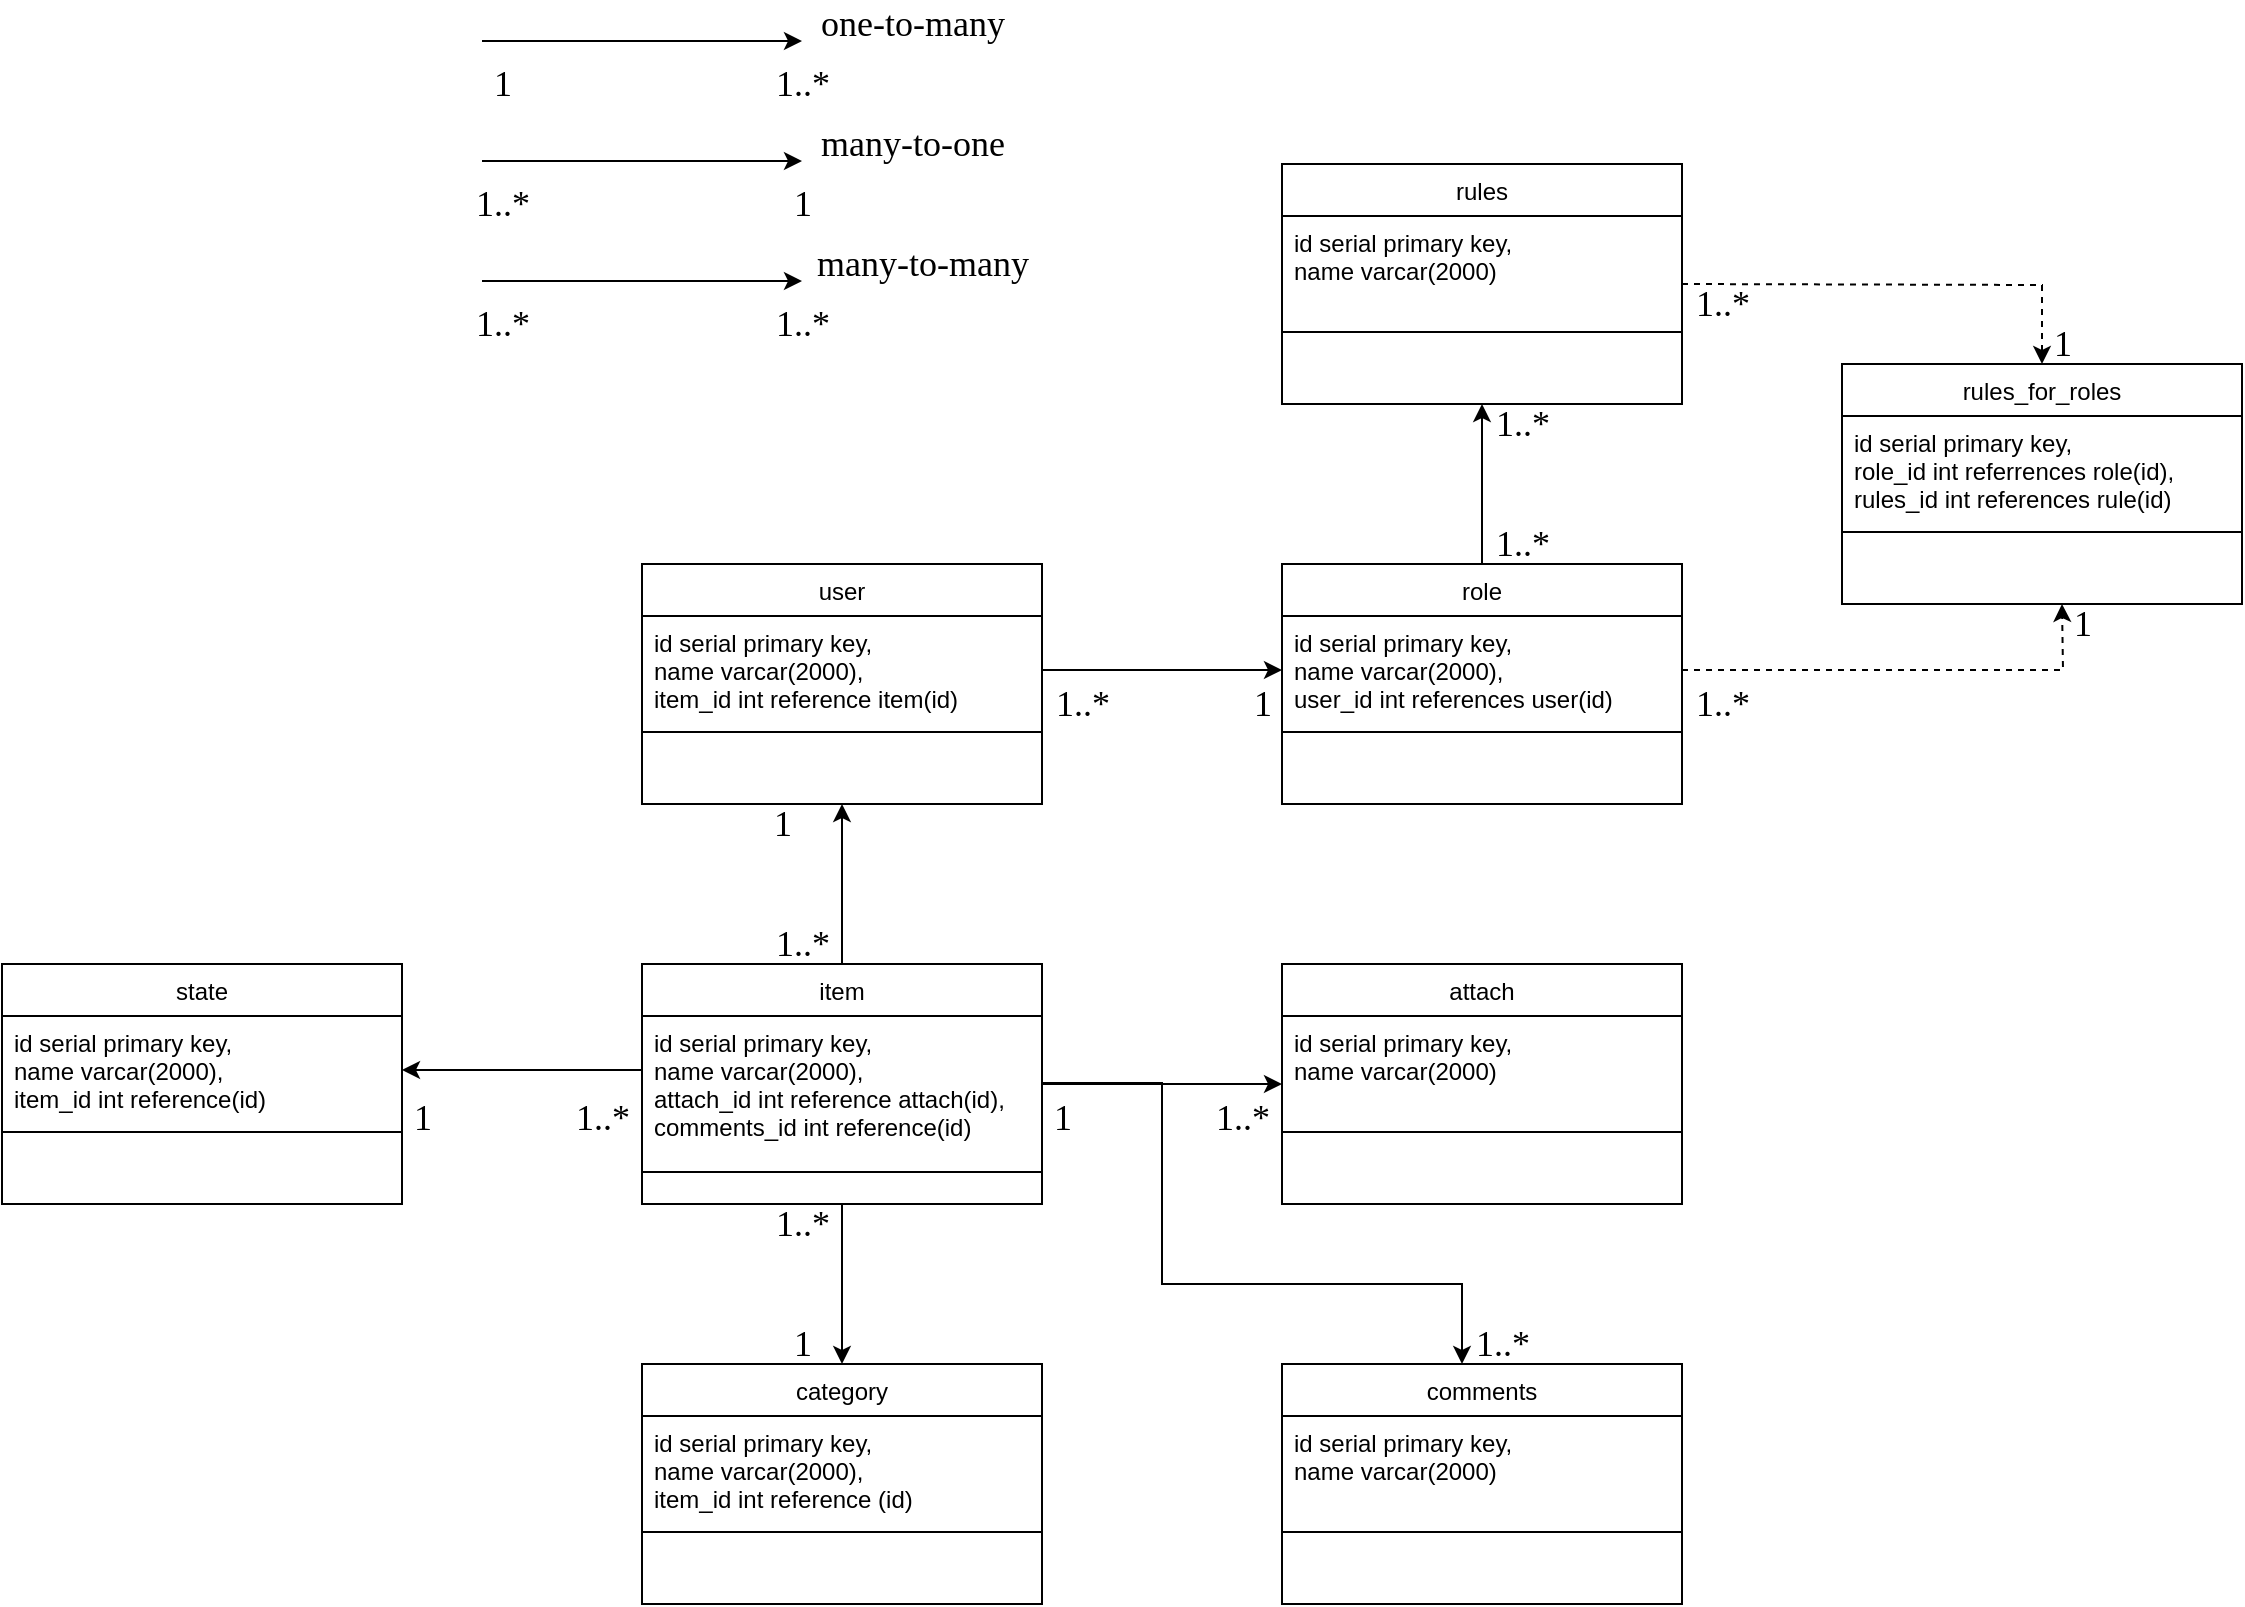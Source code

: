 <mxfile version="13.2.4" type="github">
  <diagram id="C5RBs43oDa-KdzZeNtuy" name="Page-1">
    <mxGraphModel dx="2147" dy="1686" grid="1" gridSize="10" guides="1" tooltips="1" connect="1" arrows="1" fold="1" page="1" pageScale="1" pageWidth="827" pageHeight="1169" math="0" shadow="0">
      <root>
        <mxCell id="WIyWlLk6GJQsqaUBKTNV-0" />
        <mxCell id="WIyWlLk6GJQsqaUBKTNV-1" parent="WIyWlLk6GJQsqaUBKTNV-0" />
        <mxCell id="bpSx_ZteRgmQ5gLjHNtr-38" style="edgeStyle=orthogonalEdgeStyle;rounded=0;orthogonalLoop=1;jettySize=auto;html=1;entryX=0.5;entryY=1;entryDx=0;entryDy=0;" edge="1" parent="WIyWlLk6GJQsqaUBKTNV-1" source="bpSx_ZteRgmQ5gLjHNtr-7" target="bpSx_ZteRgmQ5gLjHNtr-11">
          <mxGeometry relative="1" as="geometry" />
        </mxCell>
        <mxCell id="bpSx_ZteRgmQ5gLjHNtr-7" value="role" style="swimlane;fontStyle=0;align=center;verticalAlign=top;childLayout=stackLayout;horizontal=1;startSize=26;horizontalStack=0;resizeParent=1;resizeLast=0;collapsible=1;marginBottom=0;rounded=0;shadow=0;strokeWidth=1;" vertex="1" parent="WIyWlLk6GJQsqaUBKTNV-1">
          <mxGeometry x="360" y="200" width="200" height="120" as="geometry">
            <mxRectangle x="330" y="360" width="170" height="26" as="alternateBounds" />
          </mxGeometry>
        </mxCell>
        <mxCell id="bpSx_ZteRgmQ5gLjHNtr-8" value="id serial primary key,&#xa;name varcar(2000),&#xa;user_id int references user(id)&#xa;" style="text;align=left;verticalAlign=top;spacingLeft=4;spacingRight=4;overflow=hidden;rotatable=0;points=[[0,0.5],[1,0.5]];portConstraint=eastwest;" vertex="1" parent="bpSx_ZteRgmQ5gLjHNtr-7">
          <mxGeometry y="26" width="200" height="54" as="geometry" />
        </mxCell>
        <mxCell id="bpSx_ZteRgmQ5gLjHNtr-9" value="" style="line;html=1;strokeWidth=1;align=left;verticalAlign=middle;spacingTop=-1;spacingLeft=3;spacingRight=3;rotatable=0;labelPosition=right;points=[];portConstraint=eastwest;" vertex="1" parent="bpSx_ZteRgmQ5gLjHNtr-7">
          <mxGeometry y="80" width="200" height="8" as="geometry" />
        </mxCell>
        <mxCell id="bpSx_ZteRgmQ5gLjHNtr-11" value="rules" style="swimlane;fontStyle=0;align=center;verticalAlign=top;childLayout=stackLayout;horizontal=1;startSize=26;horizontalStack=0;resizeParent=1;resizeLast=0;collapsible=1;marginBottom=0;rounded=0;shadow=0;strokeWidth=1;" vertex="1" parent="WIyWlLk6GJQsqaUBKTNV-1">
          <mxGeometry x="360" width="200" height="120" as="geometry">
            <mxRectangle x="330" y="360" width="170" height="26" as="alternateBounds" />
          </mxGeometry>
        </mxCell>
        <mxCell id="bpSx_ZteRgmQ5gLjHNtr-12" value="id serial primary key,&#xa;name varcar(2000)" style="text;align=left;verticalAlign=top;spacingLeft=4;spacingRight=4;overflow=hidden;rotatable=0;points=[[0,0.5],[1,0.5]];portConstraint=eastwest;" vertex="1" parent="bpSx_ZteRgmQ5gLjHNtr-11">
          <mxGeometry y="26" width="200" height="54" as="geometry" />
        </mxCell>
        <mxCell id="bpSx_ZteRgmQ5gLjHNtr-13" value="" style="line;html=1;strokeWidth=1;align=left;verticalAlign=middle;spacingTop=-1;spacingLeft=3;spacingRight=3;rotatable=0;labelPosition=right;points=[];portConstraint=eastwest;" vertex="1" parent="bpSx_ZteRgmQ5gLjHNtr-11">
          <mxGeometry y="80" width="200" height="8" as="geometry" />
        </mxCell>
        <mxCell id="bpSx_ZteRgmQ5gLjHNtr-14" style="edgeStyle=orthogonalEdgeStyle;rounded=0;orthogonalLoop=1;jettySize=auto;html=1;entryX=0;entryY=0.5;entryDx=0;entryDy=0;" edge="1" parent="WIyWlLk6GJQsqaUBKTNV-1" source="bpSx_ZteRgmQ5gLjHNtr-1" target="bpSx_ZteRgmQ5gLjHNtr-8">
          <mxGeometry relative="1" as="geometry" />
        </mxCell>
        <mxCell id="bpSx_ZteRgmQ5gLjHNtr-18" value="&lt;font face=&quot;Times New Roman&quot; style=&quot;font-size: 18px&quot;&gt;1..*&lt;/font&gt;" style="text;html=1;align=center;verticalAlign=middle;resizable=0;points=[];autosize=1;" vertex="1" parent="WIyWlLk6GJQsqaUBKTNV-1">
          <mxGeometry x="240" y="260" width="40" height="20" as="geometry" />
        </mxCell>
        <mxCell id="bpSx_ZteRgmQ5gLjHNtr-19" value="&lt;font face=&quot;Times New Roman&quot; style=&quot;font-size: 18px&quot;&gt;1&lt;/font&gt;" style="text;html=1;align=center;verticalAlign=middle;resizable=0;points=[];autosize=1;" vertex="1" parent="WIyWlLk6GJQsqaUBKTNV-1">
          <mxGeometry x="340" y="260" width="20" height="20" as="geometry" />
        </mxCell>
        <mxCell id="bpSx_ZteRgmQ5gLjHNtr-20" style="edgeStyle=orthogonalEdgeStyle;rounded=0;orthogonalLoop=1;jettySize=auto;html=1;" edge="1" parent="WIyWlLk6GJQsqaUBKTNV-1">
          <mxGeometry relative="1" as="geometry">
            <mxPoint x="-40" y="-61.5" as="sourcePoint" />
            <mxPoint x="120" y="-61.5" as="targetPoint" />
            <Array as="points">
              <mxPoint x="70" y="-61.5" />
              <mxPoint x="70" y="-61.5" />
            </Array>
          </mxGeometry>
        </mxCell>
        <mxCell id="bpSx_ZteRgmQ5gLjHNtr-21" style="edgeStyle=orthogonalEdgeStyle;rounded=0;orthogonalLoop=1;jettySize=auto;html=1;" edge="1" parent="WIyWlLk6GJQsqaUBKTNV-1">
          <mxGeometry relative="1" as="geometry">
            <mxPoint x="-40" y="-1.5" as="sourcePoint" />
            <mxPoint x="120" y="-1.5" as="targetPoint" />
          </mxGeometry>
        </mxCell>
        <mxCell id="bpSx_ZteRgmQ5gLjHNtr-22" style="edgeStyle=orthogonalEdgeStyle;rounded=0;orthogonalLoop=1;jettySize=auto;html=1;" edge="1" parent="WIyWlLk6GJQsqaUBKTNV-1">
          <mxGeometry relative="1" as="geometry">
            <mxPoint x="-40" y="58.5" as="sourcePoint" />
            <mxPoint x="120" y="58.5" as="targetPoint" />
          </mxGeometry>
        </mxCell>
        <mxCell id="bpSx_ZteRgmQ5gLjHNtr-27" value="&lt;font face=&quot;Times New Roman&quot; style=&quot;font-size: 18px&quot;&gt;1..*&lt;/font&gt;" style="text;html=1;align=center;verticalAlign=middle;resizable=0;points=[];autosize=1;" vertex="1" parent="WIyWlLk6GJQsqaUBKTNV-1">
          <mxGeometry x="100" y="-50.5" width="40" height="20" as="geometry" />
        </mxCell>
        <mxCell id="bpSx_ZteRgmQ5gLjHNtr-28" value="&lt;font face=&quot;Times New Roman&quot; style=&quot;font-size: 18px&quot;&gt;1&lt;/font&gt;" style="text;html=1;align=center;verticalAlign=middle;resizable=0;points=[];autosize=1;" vertex="1" parent="WIyWlLk6GJQsqaUBKTNV-1">
          <mxGeometry x="-40" y="-50.5" width="20" height="20" as="geometry" />
        </mxCell>
        <mxCell id="bpSx_ZteRgmQ5gLjHNtr-29" value="&lt;font face=&quot;Times New Roman&quot; style=&quot;font-size: 18px&quot;&gt;1&lt;/font&gt;" style="text;html=1;align=center;verticalAlign=middle;resizable=0;points=[];autosize=1;" vertex="1" parent="WIyWlLk6GJQsqaUBKTNV-1">
          <mxGeometry x="110" y="9.5" width="20" height="20" as="geometry" />
        </mxCell>
        <mxCell id="bpSx_ZteRgmQ5gLjHNtr-30" value="&lt;span style=&quot;font-family: &amp;#34;times new roman&amp;#34; ; font-size: 18px&quot;&gt;1..*&lt;/span&gt;" style="text;html=1;align=center;verticalAlign=middle;resizable=0;points=[];autosize=1;" vertex="1" parent="WIyWlLk6GJQsqaUBKTNV-1">
          <mxGeometry x="-50" y="9.5" width="40" height="20" as="geometry" />
        </mxCell>
        <mxCell id="bpSx_ZteRgmQ5gLjHNtr-31" value="&lt;font face=&quot;Times New Roman&quot; style=&quot;font-size: 18px&quot;&gt;1..*&lt;/font&gt;" style="text;html=1;align=center;verticalAlign=middle;resizable=0;points=[];autosize=1;" vertex="1" parent="WIyWlLk6GJQsqaUBKTNV-1">
          <mxGeometry x="100" y="69.5" width="40" height="20" as="geometry" />
        </mxCell>
        <mxCell id="bpSx_ZteRgmQ5gLjHNtr-32" value="&lt;span style=&quot;font-family: &amp;#34;times new roman&amp;#34; ; font-size: 18px&quot;&gt;1..*&lt;/span&gt;" style="text;html=1;align=center;verticalAlign=middle;resizable=0;points=[];autosize=1;" vertex="1" parent="WIyWlLk6GJQsqaUBKTNV-1">
          <mxGeometry x="-50" y="69.5" width="40" height="20" as="geometry" />
        </mxCell>
        <mxCell id="bpSx_ZteRgmQ5gLjHNtr-35" value="&lt;font face=&quot;Times New Roman&quot; style=&quot;font-size: 18px&quot;&gt;one-to-many&lt;/font&gt;" style="text;html=1;align=center;verticalAlign=middle;resizable=0;points=[];autosize=1;" vertex="1" parent="WIyWlLk6GJQsqaUBKTNV-1">
          <mxGeometry x="120" y="-80.5" width="110" height="20" as="geometry" />
        </mxCell>
        <mxCell id="bpSx_ZteRgmQ5gLjHNtr-36" value="&lt;font face=&quot;Times New Roman&quot; style=&quot;font-size: 18px&quot;&gt;many-to-one&lt;/font&gt;" style="text;html=1;align=center;verticalAlign=middle;resizable=0;points=[];autosize=1;" vertex="1" parent="WIyWlLk6GJQsqaUBKTNV-1">
          <mxGeometry x="120" y="-20.5" width="110" height="20" as="geometry" />
        </mxCell>
        <mxCell id="bpSx_ZteRgmQ5gLjHNtr-37" value="&lt;font face=&quot;Times New Roman&quot; style=&quot;font-size: 18px&quot;&gt;many-to-many&lt;br&gt;&lt;/font&gt;" style="text;html=1;align=center;verticalAlign=middle;resizable=0;points=[];autosize=1;" vertex="1" parent="WIyWlLk6GJQsqaUBKTNV-1">
          <mxGeometry x="120" y="39.5" width="120" height="20" as="geometry" />
        </mxCell>
        <mxCell id="bpSx_ZteRgmQ5gLjHNtr-39" value="&lt;span style=&quot;font-family: &amp;#34;times new roman&amp;#34; ; font-size: 18px&quot;&gt;1..*&lt;/span&gt;" style="text;html=1;align=center;verticalAlign=middle;resizable=0;points=[];autosize=1;" vertex="1" parent="WIyWlLk6GJQsqaUBKTNV-1">
          <mxGeometry x="460" y="120" width="40" height="20" as="geometry" />
        </mxCell>
        <mxCell id="bpSx_ZteRgmQ5gLjHNtr-40" value="&lt;span style=&quot;font-family: &amp;#34;times new roman&amp;#34; ; font-size: 18px&quot;&gt;1..*&lt;/span&gt;" style="text;html=1;align=center;verticalAlign=middle;resizable=0;points=[];autosize=1;" vertex="1" parent="WIyWlLk6GJQsqaUBKTNV-1">
          <mxGeometry x="460" y="180" width="40" height="20" as="geometry" />
        </mxCell>
        <mxCell id="bpSx_ZteRgmQ5gLjHNtr-41" value="rules_for_roles" style="swimlane;fontStyle=0;align=center;verticalAlign=top;childLayout=stackLayout;horizontal=1;startSize=26;horizontalStack=0;resizeParent=1;resizeLast=0;collapsible=1;marginBottom=0;rounded=0;shadow=0;strokeWidth=1;" vertex="1" parent="WIyWlLk6GJQsqaUBKTNV-1">
          <mxGeometry x="640" y="100" width="200" height="120" as="geometry">
            <mxRectangle x="330" y="360" width="170" height="26" as="alternateBounds" />
          </mxGeometry>
        </mxCell>
        <mxCell id="bpSx_ZteRgmQ5gLjHNtr-42" value="id serial primary key,&#xa;role_id int referrences role(id),&#xa;rules_id int references rule(id)" style="text;align=left;verticalAlign=top;spacingLeft=4;spacingRight=4;overflow=hidden;rotatable=0;points=[[0,0.5],[1,0.5]];portConstraint=eastwest;" vertex="1" parent="bpSx_ZteRgmQ5gLjHNtr-41">
          <mxGeometry y="26" width="200" height="54" as="geometry" />
        </mxCell>
        <mxCell id="bpSx_ZteRgmQ5gLjHNtr-43" value="" style="line;html=1;strokeWidth=1;align=left;verticalAlign=middle;spacingTop=-1;spacingLeft=3;spacingRight=3;rotatable=0;labelPosition=right;points=[];portConstraint=eastwest;" vertex="1" parent="bpSx_ZteRgmQ5gLjHNtr-41">
          <mxGeometry y="80" width="200" height="8" as="geometry" />
        </mxCell>
        <mxCell id="bpSx_ZteRgmQ5gLjHNtr-44" style="edgeStyle=orthogonalEdgeStyle;rounded=0;orthogonalLoop=1;jettySize=auto;html=1;entryX=0.5;entryY=0;entryDx=0;entryDy=0;dashed=1;" edge="1" parent="WIyWlLk6GJQsqaUBKTNV-1" target="bpSx_ZteRgmQ5gLjHNtr-41">
          <mxGeometry relative="1" as="geometry">
            <mxPoint x="560" y="60" as="sourcePoint" />
            <mxPoint x="720" y="60" as="targetPoint" />
          </mxGeometry>
        </mxCell>
        <mxCell id="bpSx_ZteRgmQ5gLjHNtr-45" value="&lt;font face=&quot;Times New Roman&quot; style=&quot;font-size: 18px&quot;&gt;1&lt;/font&gt;" style="text;html=1;align=center;verticalAlign=middle;resizable=0;points=[];autosize=1;" vertex="1" parent="WIyWlLk6GJQsqaUBKTNV-1">
          <mxGeometry x="740" y="80" width="20" height="20" as="geometry" />
        </mxCell>
        <mxCell id="bpSx_ZteRgmQ5gLjHNtr-46" value="&lt;span style=&quot;font-family: &amp;#34;times new roman&amp;#34; ; font-size: 18px&quot;&gt;1..*&lt;/span&gt;" style="text;html=1;align=center;verticalAlign=middle;resizable=0;points=[];autosize=1;" vertex="1" parent="WIyWlLk6GJQsqaUBKTNV-1">
          <mxGeometry x="560" y="60" width="40" height="20" as="geometry" />
        </mxCell>
        <mxCell id="bpSx_ZteRgmQ5gLjHNtr-47" style="edgeStyle=orthogonalEdgeStyle;rounded=0;orthogonalLoop=1;jettySize=auto;html=1;exitX=1;exitY=0.5;exitDx=0;exitDy=0;dashed=1;" edge="1" parent="WIyWlLk6GJQsqaUBKTNV-1" source="bpSx_ZteRgmQ5gLjHNtr-8">
          <mxGeometry relative="1" as="geometry">
            <mxPoint x="750" y="220" as="targetPoint" />
          </mxGeometry>
        </mxCell>
        <mxCell id="bpSx_ZteRgmQ5gLjHNtr-48" value="&lt;span style=&quot;font-family: &amp;#34;times new roman&amp;#34; ; font-size: 18px&quot;&gt;1..*&lt;/span&gt;" style="text;html=1;align=center;verticalAlign=middle;resizable=0;points=[];autosize=1;" vertex="1" parent="WIyWlLk6GJQsqaUBKTNV-1">
          <mxGeometry x="560" y="260" width="40" height="20" as="geometry" />
        </mxCell>
        <mxCell id="bpSx_ZteRgmQ5gLjHNtr-49" value="&lt;font face=&quot;Times New Roman&quot; style=&quot;font-size: 18px&quot;&gt;1&lt;/font&gt;" style="text;html=1;align=center;verticalAlign=middle;resizable=0;points=[];autosize=1;" vertex="1" parent="WIyWlLk6GJQsqaUBKTNV-1">
          <mxGeometry x="750" y="220" width="20" height="20" as="geometry" />
        </mxCell>
        <mxCell id="bpSx_ZteRgmQ5gLjHNtr-0" value="user" style="swimlane;fontStyle=0;align=center;verticalAlign=top;childLayout=stackLayout;horizontal=1;startSize=26;horizontalStack=0;resizeParent=1;resizeLast=0;collapsible=1;marginBottom=0;rounded=0;shadow=0;strokeWidth=1;" vertex="1" parent="WIyWlLk6GJQsqaUBKTNV-1">
          <mxGeometry x="40" y="200" width="200" height="120" as="geometry">
            <mxRectangle x="330" y="360" width="170" height="26" as="alternateBounds" />
          </mxGeometry>
        </mxCell>
        <mxCell id="bpSx_ZteRgmQ5gLjHNtr-1" value="id serial primary key,&#xa;name varcar(2000),&#xa;item_id int reference item(id)" style="text;align=left;verticalAlign=top;spacingLeft=4;spacingRight=4;overflow=hidden;rotatable=0;points=[[0,0.5],[1,0.5]];portConstraint=eastwest;" vertex="1" parent="bpSx_ZteRgmQ5gLjHNtr-0">
          <mxGeometry y="26" width="200" height="54" as="geometry" />
        </mxCell>
        <mxCell id="bpSx_ZteRgmQ5gLjHNtr-2" value="" style="line;html=1;strokeWidth=1;align=left;verticalAlign=middle;spacingTop=-1;spacingLeft=3;spacingRight=3;rotatable=0;labelPosition=right;points=[];portConstraint=eastwest;" vertex="1" parent="bpSx_ZteRgmQ5gLjHNtr-0">
          <mxGeometry y="80" width="200" height="8" as="geometry" />
        </mxCell>
        <mxCell id="bpSx_ZteRgmQ5gLjHNtr-52" value="item" style="swimlane;fontStyle=0;align=center;verticalAlign=top;childLayout=stackLayout;horizontal=1;startSize=26;horizontalStack=0;resizeParent=1;resizeLast=0;collapsible=1;marginBottom=0;rounded=0;shadow=0;strokeWidth=1;" vertex="1" parent="WIyWlLk6GJQsqaUBKTNV-1">
          <mxGeometry x="40" y="400" width="200" height="120" as="geometry">
            <mxRectangle x="330" y="360" width="170" height="26" as="alternateBounds" />
          </mxGeometry>
        </mxCell>
        <mxCell id="bpSx_ZteRgmQ5gLjHNtr-53" value="id serial primary key,&#xa;name varcar(2000),&#xa;attach_id int reference attach(id),&#xa;comments_id int reference(id)" style="text;align=left;verticalAlign=top;spacingLeft=4;spacingRight=4;overflow=hidden;rotatable=0;points=[[0,0.5],[1,0.5]];portConstraint=eastwest;" vertex="1" parent="bpSx_ZteRgmQ5gLjHNtr-52">
          <mxGeometry y="26" width="200" height="74" as="geometry" />
        </mxCell>
        <mxCell id="bpSx_ZteRgmQ5gLjHNtr-54" value="" style="line;html=1;strokeWidth=1;align=left;verticalAlign=middle;spacingTop=-1;spacingLeft=3;spacingRight=3;rotatable=0;labelPosition=right;points=[];portConstraint=eastwest;" vertex="1" parent="bpSx_ZteRgmQ5gLjHNtr-52">
          <mxGeometry y="100" width="200" height="8" as="geometry" />
        </mxCell>
        <mxCell id="bpSx_ZteRgmQ5gLjHNtr-55" value="attach" style="swimlane;fontStyle=0;align=center;verticalAlign=top;childLayout=stackLayout;horizontal=1;startSize=26;horizontalStack=0;resizeParent=1;resizeLast=0;collapsible=1;marginBottom=0;rounded=0;shadow=0;strokeWidth=1;" vertex="1" parent="WIyWlLk6GJQsqaUBKTNV-1">
          <mxGeometry x="360" y="400" width="200" height="120" as="geometry">
            <mxRectangle x="330" y="360" width="170" height="26" as="alternateBounds" />
          </mxGeometry>
        </mxCell>
        <mxCell id="bpSx_ZteRgmQ5gLjHNtr-56" value="id serial primary key,&#xa;name varcar(2000)&#xa;" style="text;align=left;verticalAlign=top;spacingLeft=4;spacingRight=4;overflow=hidden;rotatable=0;points=[[0,0.5],[1,0.5]];portConstraint=eastwest;" vertex="1" parent="bpSx_ZteRgmQ5gLjHNtr-55">
          <mxGeometry y="26" width="200" height="54" as="geometry" />
        </mxCell>
        <mxCell id="bpSx_ZteRgmQ5gLjHNtr-57" value="" style="line;html=1;strokeWidth=1;align=left;verticalAlign=middle;spacingTop=-1;spacingLeft=3;spacingRight=3;rotatable=0;labelPosition=right;points=[];portConstraint=eastwest;" vertex="1" parent="bpSx_ZteRgmQ5gLjHNtr-55">
          <mxGeometry y="80" width="200" height="8" as="geometry" />
        </mxCell>
        <mxCell id="bpSx_ZteRgmQ5gLjHNtr-58" value="comments" style="swimlane;fontStyle=0;align=center;verticalAlign=top;childLayout=stackLayout;horizontal=1;startSize=26;horizontalStack=0;resizeParent=1;resizeLast=0;collapsible=1;marginBottom=0;rounded=0;shadow=0;strokeWidth=1;" vertex="1" parent="WIyWlLk6GJQsqaUBKTNV-1">
          <mxGeometry x="360" y="600" width="200" height="120" as="geometry">
            <mxRectangle x="330" y="360" width="170" height="26" as="alternateBounds" />
          </mxGeometry>
        </mxCell>
        <mxCell id="bpSx_ZteRgmQ5gLjHNtr-59" value="id serial primary key,&#xa;name varcar(2000)&#xa;" style="text;align=left;verticalAlign=top;spacingLeft=4;spacingRight=4;overflow=hidden;rotatable=0;points=[[0,0.5],[1,0.5]];portConstraint=eastwest;" vertex="1" parent="bpSx_ZteRgmQ5gLjHNtr-58">
          <mxGeometry y="26" width="200" height="54" as="geometry" />
        </mxCell>
        <mxCell id="bpSx_ZteRgmQ5gLjHNtr-60" value="" style="line;html=1;strokeWidth=1;align=left;verticalAlign=middle;spacingTop=-1;spacingLeft=3;spacingRight=3;rotatable=0;labelPosition=right;points=[];portConstraint=eastwest;" vertex="1" parent="bpSx_ZteRgmQ5gLjHNtr-58">
          <mxGeometry y="80" width="200" height="8" as="geometry" />
        </mxCell>
        <mxCell id="bpSx_ZteRgmQ5gLjHNtr-61" value="category" style="swimlane;fontStyle=0;align=center;verticalAlign=top;childLayout=stackLayout;horizontal=1;startSize=26;horizontalStack=0;resizeParent=1;resizeLast=0;collapsible=1;marginBottom=0;rounded=0;shadow=0;strokeWidth=1;" vertex="1" parent="WIyWlLk6GJQsqaUBKTNV-1">
          <mxGeometry x="40" y="600" width="200" height="120" as="geometry">
            <mxRectangle x="330" y="360" width="170" height="26" as="alternateBounds" />
          </mxGeometry>
        </mxCell>
        <mxCell id="bpSx_ZteRgmQ5gLjHNtr-62" value="id serial primary key,&#xa;name varcar(2000),&#xa;item_id int reference (id)" style="text;align=left;verticalAlign=top;spacingLeft=4;spacingRight=4;overflow=hidden;rotatable=0;points=[[0,0.5],[1,0.5]];portConstraint=eastwest;" vertex="1" parent="bpSx_ZteRgmQ5gLjHNtr-61">
          <mxGeometry y="26" width="200" height="54" as="geometry" />
        </mxCell>
        <mxCell id="bpSx_ZteRgmQ5gLjHNtr-63" value="" style="line;html=1;strokeWidth=1;align=left;verticalAlign=middle;spacingTop=-1;spacingLeft=3;spacingRight=3;rotatable=0;labelPosition=right;points=[];portConstraint=eastwest;" vertex="1" parent="bpSx_ZteRgmQ5gLjHNtr-61">
          <mxGeometry y="80" width="200" height="8" as="geometry" />
        </mxCell>
        <mxCell id="bpSx_ZteRgmQ5gLjHNtr-67" style="edgeStyle=orthogonalEdgeStyle;rounded=0;orthogonalLoop=1;jettySize=auto;html=1;entryX=0;entryY=0.5;entryDx=0;entryDy=0;" edge="1" parent="WIyWlLk6GJQsqaUBKTNV-1">
          <mxGeometry relative="1" as="geometry">
            <mxPoint x="240" y="460" as="sourcePoint" />
            <mxPoint x="360" y="460" as="targetPoint" />
          </mxGeometry>
        </mxCell>
        <mxCell id="bpSx_ZteRgmQ5gLjHNtr-68" value="&lt;font face=&quot;Times New Roman&quot; style=&quot;font-size: 18px&quot;&gt;1..*&lt;/font&gt;" style="text;html=1;align=center;verticalAlign=middle;resizable=0;points=[];autosize=1;" vertex="1" parent="WIyWlLk6GJQsqaUBKTNV-1">
          <mxGeometry x="320" y="467" width="40" height="20" as="geometry" />
        </mxCell>
        <mxCell id="bpSx_ZteRgmQ5gLjHNtr-69" value="&lt;font face=&quot;Times New Roman&quot; style=&quot;font-size: 18px&quot;&gt;1&lt;/font&gt;" style="text;html=1;align=center;verticalAlign=middle;resizable=0;points=[];autosize=1;" vertex="1" parent="WIyWlLk6GJQsqaUBKTNV-1">
          <mxGeometry x="240" y="467" width="20" height="20" as="geometry" />
        </mxCell>
        <mxCell id="bpSx_ZteRgmQ5gLjHNtr-74" style="edgeStyle=orthogonalEdgeStyle;rounded=0;orthogonalLoop=1;jettySize=auto;html=1;" edge="1" parent="WIyWlLk6GJQsqaUBKTNV-1" target="bpSx_ZteRgmQ5gLjHNtr-58">
          <mxGeometry relative="1" as="geometry">
            <mxPoint x="240" y="459.5" as="sourcePoint" />
            <mxPoint x="470" y="580" as="targetPoint" />
            <Array as="points">
              <mxPoint x="300" y="460" />
              <mxPoint x="300" y="560" />
              <mxPoint x="450" y="560" />
            </Array>
          </mxGeometry>
        </mxCell>
        <mxCell id="bpSx_ZteRgmQ5gLjHNtr-75" value="&lt;font face=&quot;Times New Roman&quot; style=&quot;font-size: 18px&quot;&gt;1..*&lt;/font&gt;" style="text;html=1;align=center;verticalAlign=middle;resizable=0;points=[];autosize=1;" vertex="1" parent="WIyWlLk6GJQsqaUBKTNV-1">
          <mxGeometry x="450" y="580" width="40" height="20" as="geometry" />
        </mxCell>
        <mxCell id="bpSx_ZteRgmQ5gLjHNtr-78" style="edgeStyle=orthogonalEdgeStyle;rounded=0;orthogonalLoop=1;jettySize=auto;html=1;exitX=0.5;exitY=1;exitDx=0;exitDy=0;entryX=0.5;entryY=0;entryDx=0;entryDy=0;" edge="1" parent="WIyWlLk6GJQsqaUBKTNV-1" source="bpSx_ZteRgmQ5gLjHNtr-52" target="bpSx_ZteRgmQ5gLjHNtr-61">
          <mxGeometry relative="1" as="geometry">
            <mxPoint x="60" y="560" as="sourcePoint" />
            <mxPoint x="220" y="560" as="targetPoint" />
          </mxGeometry>
        </mxCell>
        <mxCell id="bpSx_ZteRgmQ5gLjHNtr-79" value="&lt;font face=&quot;Times New Roman&quot; style=&quot;font-size: 18px&quot;&gt;1&lt;/font&gt;" style="text;html=1;align=center;verticalAlign=middle;resizable=0;points=[];autosize=1;" vertex="1" parent="WIyWlLk6GJQsqaUBKTNV-1">
          <mxGeometry x="110" y="580" width="20" height="20" as="geometry" />
        </mxCell>
        <mxCell id="bpSx_ZteRgmQ5gLjHNtr-80" value="&lt;span style=&quot;font-family: &amp;#34;times new roman&amp;#34; ; font-size: 18px&quot;&gt;1..*&lt;/span&gt;" style="text;html=1;align=center;verticalAlign=middle;resizable=0;points=[];autosize=1;" vertex="1" parent="WIyWlLk6GJQsqaUBKTNV-1">
          <mxGeometry x="100" y="520" width="40" height="20" as="geometry" />
        </mxCell>
        <mxCell id="bpSx_ZteRgmQ5gLjHNtr-83" style="edgeStyle=orthogonalEdgeStyle;rounded=0;orthogonalLoop=1;jettySize=auto;html=1;entryX=0.5;entryY=1;entryDx=0;entryDy=0;exitX=0.5;exitY=0;exitDx=0;exitDy=0;" edge="1" parent="WIyWlLk6GJQsqaUBKTNV-1" source="bpSx_ZteRgmQ5gLjHNtr-52" target="bpSx_ZteRgmQ5gLjHNtr-0">
          <mxGeometry relative="1" as="geometry">
            <mxPoint x="80" y="373" as="sourcePoint" />
            <mxPoint x="200" y="373" as="targetPoint" />
          </mxGeometry>
        </mxCell>
        <mxCell id="bpSx_ZteRgmQ5gLjHNtr-84" value="&lt;font face=&quot;Times New Roman&quot; style=&quot;font-size: 18px&quot;&gt;1..*&lt;/font&gt;" style="text;html=1;align=center;verticalAlign=middle;resizable=0;points=[];autosize=1;" vertex="1" parent="WIyWlLk6GJQsqaUBKTNV-1">
          <mxGeometry x="100" y="380" width="40" height="20" as="geometry" />
        </mxCell>
        <mxCell id="bpSx_ZteRgmQ5gLjHNtr-85" value="&lt;font face=&quot;Times New Roman&quot; style=&quot;font-size: 18px&quot;&gt;1&lt;/font&gt;" style="text;html=1;align=center;verticalAlign=middle;resizable=0;points=[];autosize=1;" vertex="1" parent="WIyWlLk6GJQsqaUBKTNV-1">
          <mxGeometry x="100" y="320" width="20" height="20" as="geometry" />
        </mxCell>
        <mxCell id="bpSx_ZteRgmQ5gLjHNtr-64" value="state" style="swimlane;fontStyle=0;align=center;verticalAlign=top;childLayout=stackLayout;horizontal=1;startSize=26;horizontalStack=0;resizeParent=1;resizeLast=0;collapsible=1;marginBottom=0;rounded=0;shadow=0;strokeWidth=1;" vertex="1" parent="WIyWlLk6GJQsqaUBKTNV-1">
          <mxGeometry x="-280" y="400" width="200" height="120" as="geometry">
            <mxRectangle x="330" y="360" width="170" height="26" as="alternateBounds" />
          </mxGeometry>
        </mxCell>
        <mxCell id="bpSx_ZteRgmQ5gLjHNtr-65" value="id serial primary key,&#xa;name varcar(2000),&#xa;item_id int reference(id)" style="text;align=left;verticalAlign=top;spacingLeft=4;spacingRight=4;overflow=hidden;rotatable=0;points=[[0,0.5],[1,0.5]];portConstraint=eastwest;" vertex="1" parent="bpSx_ZteRgmQ5gLjHNtr-64">
          <mxGeometry y="26" width="200" height="54" as="geometry" />
        </mxCell>
        <mxCell id="bpSx_ZteRgmQ5gLjHNtr-66" value="" style="line;html=1;strokeWidth=1;align=left;verticalAlign=middle;spacingTop=-1;spacingLeft=3;spacingRight=3;rotatable=0;labelPosition=right;points=[];portConstraint=eastwest;" vertex="1" parent="bpSx_ZteRgmQ5gLjHNtr-64">
          <mxGeometry y="80" width="200" height="8" as="geometry" />
        </mxCell>
        <mxCell id="bpSx_ZteRgmQ5gLjHNtr-86" value="&lt;font face=&quot;Times New Roman&quot; style=&quot;font-size: 18px&quot;&gt;1..*&lt;/font&gt;" style="text;html=1;align=center;verticalAlign=middle;resizable=0;points=[];autosize=1;" vertex="1" parent="WIyWlLk6GJQsqaUBKTNV-1">
          <mxGeometry y="467" width="40" height="20" as="geometry" />
        </mxCell>
        <mxCell id="bpSx_ZteRgmQ5gLjHNtr-87" value="&lt;font face=&quot;Times New Roman&quot; style=&quot;font-size: 18px&quot;&gt;1&lt;/font&gt;" style="text;html=1;align=center;verticalAlign=middle;resizable=0;points=[];autosize=1;" vertex="1" parent="WIyWlLk6GJQsqaUBKTNV-1">
          <mxGeometry x="-80" y="467" width="20" height="20" as="geometry" />
        </mxCell>
        <mxCell id="bpSx_ZteRgmQ5gLjHNtr-88" style="edgeStyle=orthogonalEdgeStyle;rounded=0;orthogonalLoop=1;jettySize=auto;html=1;entryX=1;entryY=0.5;entryDx=0;entryDy=0;" edge="1" parent="WIyWlLk6GJQsqaUBKTNV-1" source="bpSx_ZteRgmQ5gLjHNtr-53" target="bpSx_ZteRgmQ5gLjHNtr-65">
          <mxGeometry relative="1" as="geometry">
            <mxPoint x="370" y="470" as="sourcePoint" />
            <mxPoint x="250" y="470" as="targetPoint" />
            <Array as="points">
              <mxPoint y="453" />
              <mxPoint y="453" />
            </Array>
          </mxGeometry>
        </mxCell>
      </root>
    </mxGraphModel>
  </diagram>
</mxfile>
